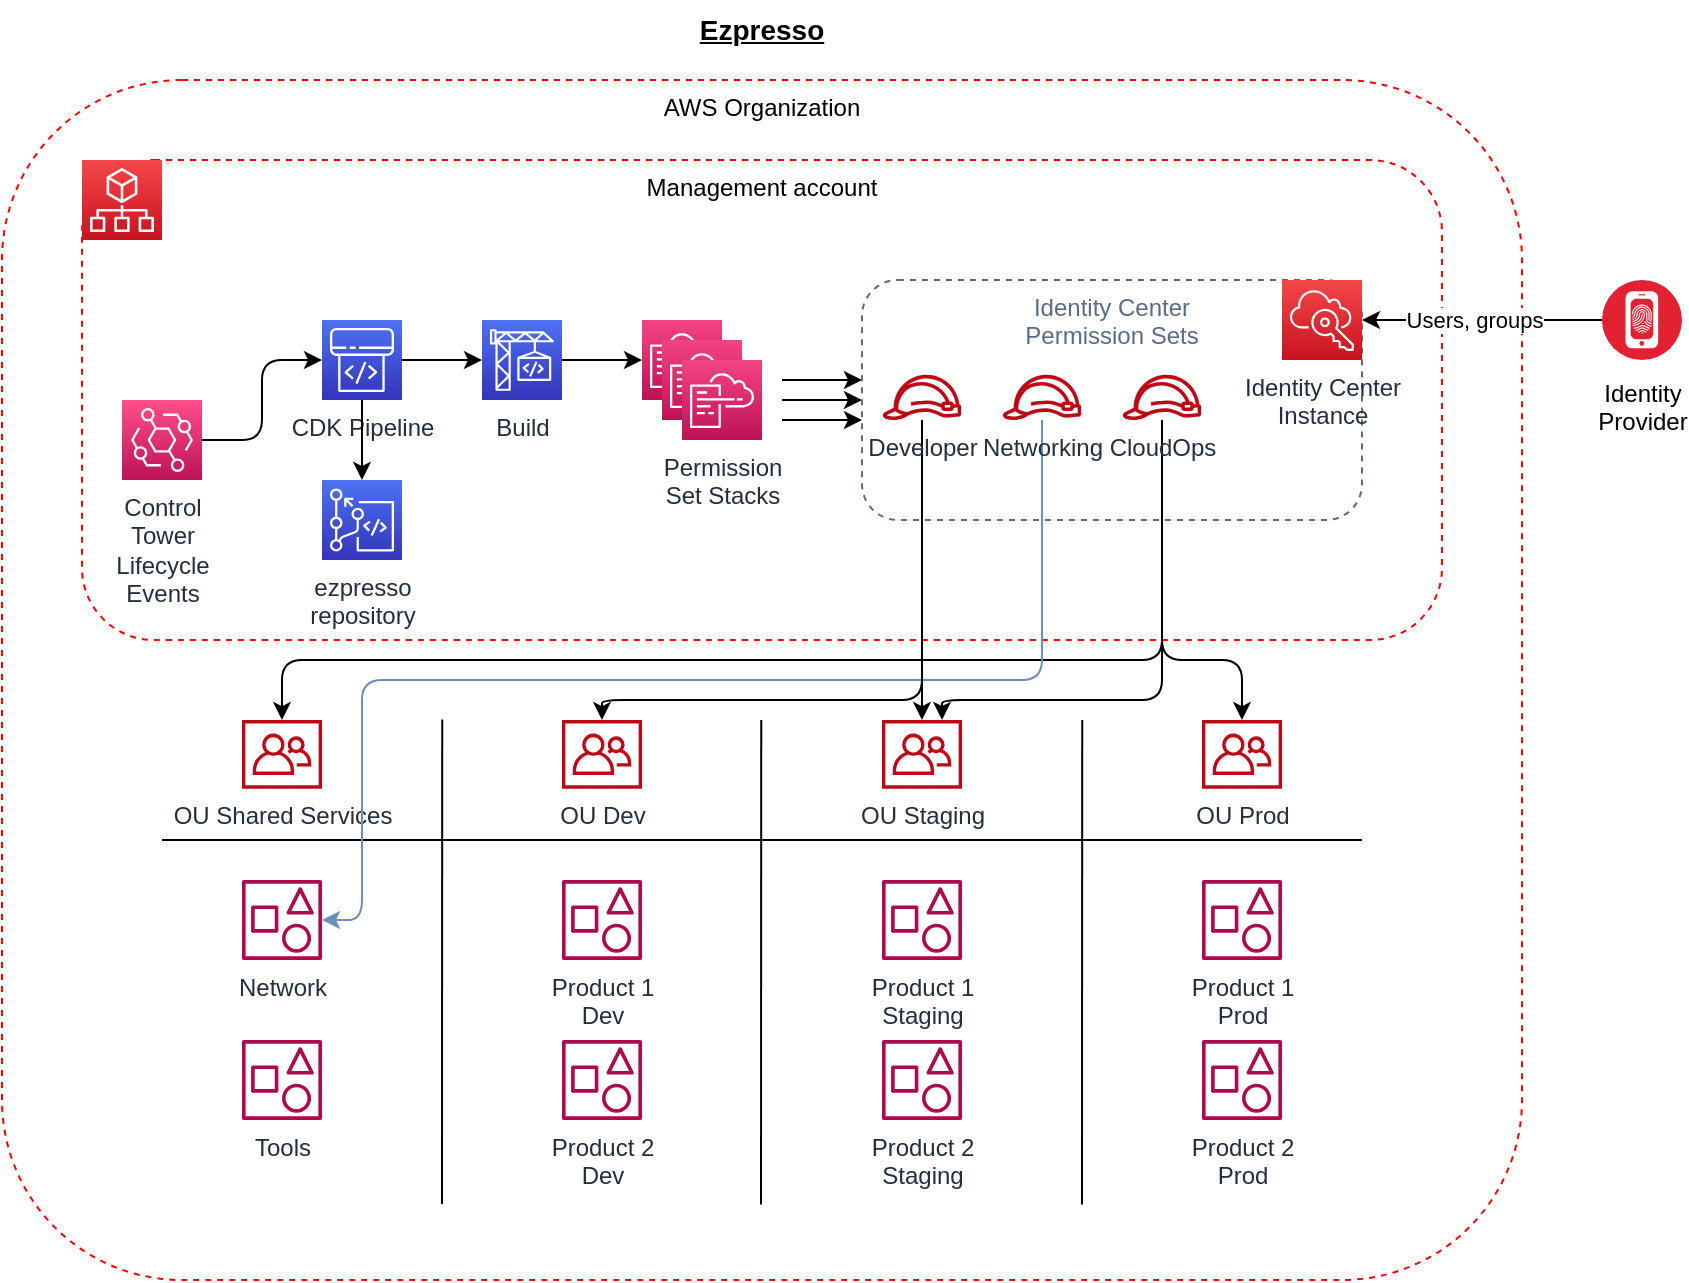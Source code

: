 <mxfile version="20.6.2" type="device"><diagram id="741Fw4_yGs4Cyn7YGLD2" name="Page-1"><mxGraphModel dx="858" dy="585" grid="1" gridSize="10" guides="1" tooltips="1" connect="1" arrows="1" fold="1" page="1" pageScale="1" pageWidth="1169" pageHeight="827" math="0" shadow="0"><root><mxCell id="0"/><mxCell id="1" parent="0"/><mxCell id="DimGu2IpS-imPaeZoyhY-5" value="AWS Organization" style="fillColor=none;strokeColor=#FF0000;dashed=1;verticalAlign=top;fontStyle=0;rounded=1;glass=0;" parent="1" vertex="1"><mxGeometry x="280" y="160" width="760" height="600" as="geometry"/></mxCell><mxCell id="DimGu2IpS-imPaeZoyhY-3" value="OU Dev" style="sketch=0;outlineConnect=0;fontColor=#232F3E;gradientColor=none;fillColor=#BF0816;strokeColor=none;dashed=0;verticalLabelPosition=bottom;verticalAlign=top;align=center;html=1;fontSize=12;fontStyle=0;aspect=fixed;pointerEvents=1;shape=mxgraph.aws4.organizations_organizational_unit;" parent="1" vertex="1"><mxGeometry x="560" y="480" width="40" height="34.36" as="geometry"/></mxCell><mxCell id="DimGu2IpS-imPaeZoyhY-6" value="Management account" style="fillColor=none;strokeColor=#FF0000;dashed=1;verticalAlign=top;fontStyle=0;rounded=1;" parent="1" vertex="1"><mxGeometry x="320" y="200" width="680" height="240" as="geometry"/></mxCell><mxCell id="DimGu2IpS-imPaeZoyhY-4" value="" style="sketch=0;points=[[0,0,0],[0.25,0,0],[0.5,0,0],[0.75,0,0],[1,0,0],[0,1,0],[0.25,1,0],[0.5,1,0],[0.75,1,0],[1,1,0],[0,0.25,0],[0,0.5,0],[0,0.75,0],[1,0.25,0],[1,0.5,0],[1,0.75,0]];outlineConnect=0;fontColor=#232F3E;gradientColor=#F54749;gradientDirection=north;fillColor=#C7131F;strokeColor=#ffffff;dashed=0;verticalLabelPosition=middle;verticalAlign=middle;align=left;html=1;fontSize=12;fontStyle=0;aspect=fixed;shape=mxgraph.aws4.resourceIcon;resIcon=mxgraph.aws4.organizations;labelPosition=right;" parent="1" vertex="1"><mxGeometry x="320" y="200" width="40" height="40" as="geometry"/></mxCell><mxCell id="DimGu2IpS-imPaeZoyhY-7" value="ezpresso&lt;br&gt;repository" style="sketch=0;points=[[0,0,0],[0.25,0,0],[0.5,0,0],[0.75,0,0],[1,0,0],[0,1,0],[0.25,1,0],[0.5,1,0],[0.75,1,0],[1,1,0],[0,0.25,0],[0,0.5,0],[0,0.75,0],[1,0.25,0],[1,0.5,0],[1,0.75,0]];outlineConnect=0;fontColor=#232F3E;gradientColor=#4D72F3;gradientDirection=north;fillColor=#3334B9;strokeColor=#ffffff;dashed=0;verticalLabelPosition=bottom;verticalAlign=top;align=center;html=1;fontSize=12;fontStyle=0;aspect=fixed;shape=mxgraph.aws4.resourceIcon;resIcon=mxgraph.aws4.codecommit;" parent="1" vertex="1"><mxGeometry x="440" y="360" width="40" height="40" as="geometry"/></mxCell><mxCell id="DimGu2IpS-imPaeZoyhY-10" value="CDK Pipeline" style="sketch=0;points=[[0,0,0],[0.25,0,0],[0.5,0,0],[0.75,0,0],[1,0,0],[0,1,0],[0.25,1,0],[0.5,1,0],[0.75,1,0],[1,1,0],[0,0.25,0],[0,0.5,0],[0,0.75,0],[1,0.25,0],[1,0.5,0],[1,0.75,0]];outlineConnect=0;fontColor=#232F3E;gradientColor=#4D72F3;gradientDirection=north;fillColor=#3334B9;strokeColor=#ffffff;dashed=0;verticalLabelPosition=bottom;verticalAlign=top;align=center;html=1;fontSize=12;fontStyle=0;aspect=fixed;shape=mxgraph.aws4.resourceIcon;resIcon=mxgraph.aws4.codepipeline;" parent="1" vertex="1"><mxGeometry x="440" y="280" width="40" height="40" as="geometry"/></mxCell><mxCell id="DimGu2IpS-imPaeZoyhY-11" value="Control&lt;br&gt;Tower&lt;br&gt;Lifecycle&lt;br&gt;Events" style="sketch=0;points=[[0,0,0],[0.25,0,0],[0.5,0,0],[0.75,0,0],[1,0,0],[0,1,0],[0.25,1,0],[0.5,1,0],[0.75,1,0],[1,1,0],[0,0.25,0],[0,0.5,0],[0,0.75,0],[1,0.25,0],[1,0.5,0],[1,0.75,0]];outlineConnect=0;fontColor=#232F3E;gradientColor=#FF4F8B;gradientDirection=north;fillColor=#BC1356;strokeColor=#ffffff;dashed=0;verticalLabelPosition=bottom;verticalAlign=top;align=center;html=1;fontSize=12;fontStyle=0;aspect=fixed;shape=mxgraph.aws4.resourceIcon;resIcon=mxgraph.aws4.eventbridge;" parent="1" vertex="1"><mxGeometry x="340" y="320" width="40" height="40" as="geometry"/></mxCell><mxCell id="DimGu2IpS-imPaeZoyhY-12" value="" style="endArrow=none;html=1;rounded=1;exitX=0.5;exitY=0;exitDx=0;exitDy=0;exitPerimeter=0;entryX=0.5;entryY=1;entryDx=0;entryDy=0;entryPerimeter=0;endFill=0;startArrow=classic;startFill=1;" parent="1" source="DimGu2IpS-imPaeZoyhY-7" target="DimGu2IpS-imPaeZoyhY-10" edge="1"><mxGeometry width="50" height="50" relative="1" as="geometry"><mxPoint x="490" y="640" as="sourcePoint"/><mxPoint x="540" y="590" as="targetPoint"/><Array as="points"/></mxGeometry></mxCell><mxCell id="DimGu2IpS-imPaeZoyhY-13" value="" style="endArrow=classic;html=1;rounded=1;exitX=1;exitY=0.5;exitDx=0;exitDy=0;exitPerimeter=0;entryX=0;entryY=0.5;entryDx=0;entryDy=0;entryPerimeter=0;" parent="1" source="DimGu2IpS-imPaeZoyhY-11" target="DimGu2IpS-imPaeZoyhY-10" edge="1"><mxGeometry width="50" height="50" relative="1" as="geometry"><mxPoint x="460" y="620" as="sourcePoint"/><mxPoint x="510" y="570" as="targetPoint"/><Array as="points"><mxPoint x="410" y="340"/><mxPoint x="410" y="300"/></Array></mxGeometry></mxCell><mxCell id="DimGu2IpS-imPaeZoyhY-14" value="" style="endArrow=classic;html=1;rounded=1;exitX=1;exitY=0.5;exitDx=0;exitDy=0;exitPerimeter=0;entryX=0;entryY=0.5;entryDx=0;entryDy=0;entryPerimeter=0;" parent="1" source="DimGu2IpS-imPaeZoyhY-10" target="DimGu2IpS-imPaeZoyhY-15" edge="1"><mxGeometry width="50" height="50" relative="1" as="geometry"><mxPoint x="560" y="590" as="sourcePoint"/><mxPoint x="610" y="540" as="targetPoint"/></mxGeometry></mxCell><mxCell id="DimGu2IpS-imPaeZoyhY-15" value="Build" style="sketch=0;points=[[0,0,0],[0.25,0,0],[0.5,0,0],[0.75,0,0],[1,0,0],[0,1,0],[0.25,1,0],[0.5,1,0],[0.75,1,0],[1,1,0],[0,0.25,0],[0,0.5,0],[0,0.75,0],[1,0.25,0],[1,0.5,0],[1,0.75,0]];outlineConnect=0;fontColor=#232F3E;gradientColor=#4D72F3;gradientDirection=north;fillColor=#3334B9;strokeColor=#ffffff;dashed=0;verticalLabelPosition=bottom;verticalAlign=top;align=center;html=1;fontSize=12;fontStyle=0;aspect=fixed;shape=mxgraph.aws4.resourceIcon;resIcon=mxgraph.aws4.codebuild;" parent="1" vertex="1"><mxGeometry x="520" y="280" width="40" height="40" as="geometry"/></mxCell><mxCell id="DimGu2IpS-imPaeZoyhY-16" value="OU Shared Services" style="sketch=0;outlineConnect=0;fontColor=#232F3E;gradientColor=none;fillColor=#BF0816;strokeColor=none;dashed=0;verticalLabelPosition=bottom;verticalAlign=top;align=center;html=1;fontSize=12;fontStyle=0;aspect=fixed;pointerEvents=1;shape=mxgraph.aws4.organizations_organizational_unit;" parent="1" vertex="1"><mxGeometry x="400" y="480" width="40" height="34.36" as="geometry"/></mxCell><mxCell id="DimGu2IpS-imPaeZoyhY-17" value="OU Staging" style="sketch=0;outlineConnect=0;fontColor=#232F3E;gradientColor=none;fillColor=#BF0816;strokeColor=none;dashed=0;verticalLabelPosition=bottom;verticalAlign=top;align=center;html=1;fontSize=12;fontStyle=0;aspect=fixed;pointerEvents=1;shape=mxgraph.aws4.organizations_organizational_unit;" parent="1" vertex="1"><mxGeometry x="720" y="480" width="40" height="34.36" as="geometry"/></mxCell><mxCell id="DimGu2IpS-imPaeZoyhY-18" value="OU Prod" style="sketch=0;outlineConnect=0;fontColor=#232F3E;gradientColor=none;fillColor=#BF0816;strokeColor=none;dashed=0;verticalLabelPosition=bottom;verticalAlign=top;align=center;html=1;fontSize=12;fontStyle=0;aspect=fixed;pointerEvents=1;shape=mxgraph.aws4.organizations_organizational_unit;" parent="1" vertex="1"><mxGeometry x="880" y="480" width="40" height="34.36" as="geometry"/></mxCell><mxCell id="DimGu2IpS-imPaeZoyhY-19" value="" style="sketch=0;points=[[0,0,0],[0.25,0,0],[0.5,0,0],[0.75,0,0],[1,0,0],[0,1,0],[0.25,1,0],[0.5,1,0],[0.75,1,0],[1,1,0],[0,0.25,0],[0,0.5,0],[0,0.75,0],[1,0.25,0],[1,0.5,0],[1,0.75,0]];points=[[0,0,0],[0.25,0,0],[0.5,0,0],[0.75,0,0],[1,0,0],[0,1,0],[0.25,1,0],[0.5,1,0],[0.75,1,0],[1,1,0],[0,0.25,0],[0,0.5,0],[0,0.75,0],[1,0.25,0],[1,0.5,0],[1,0.75,0]];outlineConnect=0;fontColor=#232F3E;gradientColor=#F34482;gradientDirection=north;fillColor=#BC1356;strokeColor=#ffffff;dashed=0;verticalLabelPosition=bottom;verticalAlign=top;align=center;html=1;fontSize=12;fontStyle=0;aspect=fixed;shape=mxgraph.aws4.resourceIcon;resIcon=mxgraph.aws4.cloudformation;rounded=1;glass=0;" parent="1" vertex="1"><mxGeometry x="600" y="280" width="40" height="40" as="geometry"/></mxCell><mxCell id="DimGu2IpS-imPaeZoyhY-21" value="" style="sketch=0;points=[[0,0,0],[0.25,0,0],[0.5,0,0],[0.75,0,0],[1,0,0],[0,1,0],[0.25,1,0],[0.5,1,0],[0.75,1,0],[1,1,0],[0,0.25,0],[0,0.5,0],[0,0.75,0],[1,0.25,0],[1,0.5,0],[1,0.75,0]];points=[[0,0,0],[0.25,0,0],[0.5,0,0],[0.75,0,0],[1,0,0],[0,1,0],[0.25,1,0],[0.5,1,0],[0.75,1,0],[1,1,0],[0,0.25,0],[0,0.5,0],[0,0.75,0],[1,0.25,0],[1,0.5,0],[1,0.75,0]];outlineConnect=0;fontColor=#232F3E;gradientColor=#F34482;gradientDirection=north;fillColor=#BC1356;strokeColor=#ffffff;dashed=0;verticalLabelPosition=bottom;verticalAlign=top;align=center;html=1;fontSize=12;fontStyle=0;aspect=fixed;shape=mxgraph.aws4.resourceIcon;resIcon=mxgraph.aws4.cloudformation;rounded=1;glass=0;" parent="1" vertex="1"><mxGeometry x="610" y="290" width="40" height="40" as="geometry"/></mxCell><mxCell id="DimGu2IpS-imPaeZoyhY-20" value="Permission&lt;br&gt;Set Stacks" style="sketch=0;points=[[0,0,0],[0.25,0,0],[0.5,0,0],[0.75,0,0],[1,0,0],[0,1,0],[0.25,1,0],[0.5,1,0],[0.75,1,0],[1,1,0],[0,0.25,0],[0,0.5,0],[0,0.75,0],[1,0.25,0],[1,0.5,0],[1,0.75,0]];points=[[0,0,0],[0.25,0,0],[0.5,0,0],[0.75,0,0],[1,0,0],[0,1,0],[0.25,1,0],[0.5,1,0],[0.75,1,0],[1,1,0],[0,0.25,0],[0,0.5,0],[0,0.75,0],[1,0.25,0],[1,0.5,0],[1,0.75,0]];outlineConnect=0;fontColor=#232F3E;gradientColor=#F34482;gradientDirection=north;fillColor=#BC1356;strokeColor=#ffffff;dashed=0;verticalLabelPosition=bottom;verticalAlign=top;align=center;html=1;fontSize=12;fontStyle=0;aspect=fixed;shape=mxgraph.aws4.resourceIcon;resIcon=mxgraph.aws4.cloudformation;rounded=1;glass=0;" parent="1" vertex="1"><mxGeometry x="620" y="300" width="40" height="40" as="geometry"/></mxCell><mxCell id="DimGu2IpS-imPaeZoyhY-24" value="" style="endArrow=classic;html=1;rounded=1;exitX=1;exitY=0.5;exitDx=0;exitDy=0;exitPerimeter=0;entryX=0;entryY=0.5;entryDx=0;entryDy=0;entryPerimeter=0;" parent="1" source="DimGu2IpS-imPaeZoyhY-15" target="DimGu2IpS-imPaeZoyhY-19" edge="1"><mxGeometry width="50" height="50" relative="1" as="geometry"><mxPoint x="570" y="640" as="sourcePoint"/><mxPoint x="620" y="590" as="targetPoint"/></mxGeometry></mxCell><mxCell id="DimGu2IpS-imPaeZoyhY-29" value="Identity&lt;br&gt;Provider" style="aspect=fixed;perimeter=ellipsePerimeter;html=1;align=center;shadow=0;dashed=0;fontColor=#000000;labelBackgroundColor=#ffffff;fontSize=12;spacingTop=3;image;image=img/lib/ibm/security/identity_provider.svg;rounded=1;glass=0;strokeColor=#FF0000;fillColor=none;" parent="1" vertex="1"><mxGeometry x="1080" y="260" width="40" height="40" as="geometry"/></mxCell><mxCell id="DimGu2IpS-imPaeZoyhY-30" value="" style="endArrow=classic;html=1;rounded=1;fontColor=#000000;" parent="1" edge="1"><mxGeometry width="50" height="50" relative="1" as="geometry"><mxPoint x="670" y="310" as="sourcePoint"/><mxPoint x="710" y="310" as="targetPoint"/></mxGeometry></mxCell><mxCell id="DimGu2IpS-imPaeZoyhY-31" value="" style="endArrow=classic;html=1;rounded=1;fontColor=#000000;" parent="1" edge="1"><mxGeometry width="50" height="50" relative="1" as="geometry"><mxPoint x="670" y="320" as="sourcePoint"/><mxPoint x="710" y="320" as="targetPoint"/></mxGeometry></mxCell><mxCell id="DimGu2IpS-imPaeZoyhY-32" value="" style="endArrow=classic;html=1;rounded=1;fontColor=#000000;" parent="1" edge="1"><mxGeometry width="50" height="50" relative="1" as="geometry"><mxPoint x="670" y="330" as="sourcePoint"/><mxPoint x="710" y="330" as="targetPoint"/></mxGeometry></mxCell><mxCell id="DimGu2IpS-imPaeZoyhY-35" value="" style="endArrow=classic;html=1;rounded=1;fontColor=#000000;entryX=1;entryY=0.5;entryDx=0;entryDy=0;entryPerimeter=0;exitX=0;exitY=0.5;exitDx=0;exitDy=0;" parent="1" source="DimGu2IpS-imPaeZoyhY-29" target="DimGu2IpS-imPaeZoyhY-26" edge="1"><mxGeometry width="50" height="50" relative="1" as="geometry"><mxPoint x="1050" y="640" as="sourcePoint"/><mxPoint x="1100" y="590" as="targetPoint"/></mxGeometry></mxCell><mxCell id="DimGu2IpS-imPaeZoyhY-36" value="Users, groups" style="edgeLabel;html=1;align=center;verticalAlign=middle;resizable=0;points=[];fontColor=#000000;" parent="DimGu2IpS-imPaeZoyhY-35" vertex="1" connectable="0"><mxGeometry x="0.47" y="-2" relative="1" as="geometry"><mxPoint x="24" y="2" as="offset"/></mxGeometry></mxCell><mxCell id="DimGu2IpS-imPaeZoyhY-37" value="Network" style="sketch=0;outlineConnect=0;fontColor=#232F3E;gradientColor=none;fillColor=#B0084D;strokeColor=none;dashed=0;verticalLabelPosition=bottom;verticalAlign=top;align=center;html=1;fontSize=12;fontStyle=0;aspect=fixed;pointerEvents=1;shape=mxgraph.aws4.organizations_account2;rounded=1;glass=0;" parent="1" vertex="1"><mxGeometry x="400" y="560" width="40" height="40" as="geometry"/></mxCell><mxCell id="DimGu2IpS-imPaeZoyhY-38" value="Tools" style="sketch=0;outlineConnect=0;fontColor=#232F3E;gradientColor=none;fillColor=#B0084D;strokeColor=none;dashed=0;verticalLabelPosition=bottom;verticalAlign=top;align=center;html=1;fontSize=12;fontStyle=0;aspect=fixed;pointerEvents=1;shape=mxgraph.aws4.organizations_account2;rounded=1;glass=0;" parent="1" vertex="1"><mxGeometry x="400" y="640" width="40" height="40" as="geometry"/></mxCell><mxCell id="DimGu2IpS-imPaeZoyhY-39" value="Product 1&lt;br&gt;Dev" style="sketch=0;outlineConnect=0;fontColor=#232F3E;gradientColor=none;fillColor=#B0084D;strokeColor=none;dashed=0;verticalLabelPosition=bottom;verticalAlign=top;align=center;html=1;fontSize=12;fontStyle=0;aspect=fixed;pointerEvents=1;shape=mxgraph.aws4.organizations_account2;rounded=1;glass=0;" parent="1" vertex="1"><mxGeometry x="560" y="560" width="40" height="40" as="geometry"/></mxCell><mxCell id="DimGu2IpS-imPaeZoyhY-40" value="Product 2&lt;br&gt;Dev" style="sketch=0;outlineConnect=0;fontColor=#232F3E;gradientColor=none;fillColor=#B0084D;strokeColor=none;dashed=0;verticalLabelPosition=bottom;verticalAlign=top;align=center;html=1;fontSize=12;fontStyle=0;aspect=fixed;pointerEvents=1;shape=mxgraph.aws4.organizations_account2;rounded=1;glass=0;" parent="1" vertex="1"><mxGeometry x="560" y="640" width="40" height="40" as="geometry"/></mxCell><mxCell id="DimGu2IpS-imPaeZoyhY-41" value="Product 1&lt;br&gt;Staging&lt;br&gt;" style="sketch=0;outlineConnect=0;fontColor=#232F3E;gradientColor=none;fillColor=#B0084D;strokeColor=none;dashed=0;verticalLabelPosition=bottom;verticalAlign=top;align=center;html=1;fontSize=12;fontStyle=0;aspect=fixed;pointerEvents=1;shape=mxgraph.aws4.organizations_account2;rounded=1;glass=0;" parent="1" vertex="1"><mxGeometry x="720" y="560" width="40" height="40" as="geometry"/></mxCell><mxCell id="DimGu2IpS-imPaeZoyhY-42" value="Product 2&lt;br&gt;Staging" style="sketch=0;outlineConnect=0;fontColor=#232F3E;gradientColor=none;fillColor=#B0084D;strokeColor=none;dashed=0;verticalLabelPosition=bottom;verticalAlign=top;align=center;html=1;fontSize=12;fontStyle=0;aspect=fixed;pointerEvents=1;shape=mxgraph.aws4.organizations_account2;rounded=1;glass=0;" parent="1" vertex="1"><mxGeometry x="720" y="640" width="40" height="40" as="geometry"/></mxCell><mxCell id="DimGu2IpS-imPaeZoyhY-43" value="Product 1&lt;br&gt;Prod" style="sketch=0;outlineConnect=0;fontColor=#232F3E;gradientColor=none;fillColor=#B0084D;strokeColor=none;dashed=0;verticalLabelPosition=bottom;verticalAlign=top;align=center;html=1;fontSize=12;fontStyle=0;aspect=fixed;pointerEvents=1;shape=mxgraph.aws4.organizations_account2;rounded=1;glass=0;" parent="1" vertex="1"><mxGeometry x="880" y="560" width="40" height="40" as="geometry"/></mxCell><mxCell id="DimGu2IpS-imPaeZoyhY-44" value="Product 2&lt;br&gt;Prod" style="sketch=0;outlineConnect=0;fontColor=#232F3E;gradientColor=none;fillColor=#B0084D;strokeColor=none;dashed=0;verticalLabelPosition=bottom;verticalAlign=top;align=center;html=1;fontSize=12;fontStyle=0;aspect=fixed;pointerEvents=1;shape=mxgraph.aws4.organizations_account2;rounded=1;glass=0;" parent="1" vertex="1"><mxGeometry x="880" y="640" width="40" height="40" as="geometry"/></mxCell><mxCell id="DimGu2IpS-imPaeZoyhY-45" value="" style="endArrow=classic;html=1;rounded=1;fontColor=#000000;" parent="1" source="DimGu2IpS-imPaeZoyhY-34" target="DimGu2IpS-imPaeZoyhY-18" edge="1"><mxGeometry width="50" height="50" relative="1" as="geometry"><mxPoint x="1070" y="730" as="sourcePoint"/><mxPoint x="1120" y="680" as="targetPoint"/><Array as="points"><mxPoint x="860" y="400"/><mxPoint x="860" y="450"/><mxPoint x="900" y="450"/></Array></mxGeometry></mxCell><mxCell id="DimGu2IpS-imPaeZoyhY-46" value="" style="endArrow=classic;html=1;rounded=1;fontColor=#000000;" parent="1" source="DimGu2IpS-imPaeZoyhY-34" target="DimGu2IpS-imPaeZoyhY-16" edge="1"><mxGeometry width="50" height="50" relative="1" as="geometry"><mxPoint x="1050" y="600" as="sourcePoint"/><mxPoint x="1100" y="550" as="targetPoint"/><Array as="points"><mxPoint x="860" y="450"/><mxPoint x="420" y="450"/></Array></mxGeometry></mxCell><mxCell id="DimGu2IpS-imPaeZoyhY-47" value="" style="endArrow=none;html=1;rounded=1;fontColor=#000000;entryX=0.237;entryY=0.533;entryDx=0;entryDy=0;entryPerimeter=0;" parent="1" edge="1"><mxGeometry width="50" height="50" relative="1" as="geometry"><mxPoint x="500" y="722" as="sourcePoint"/><mxPoint x="500.12" y="479.8" as="targetPoint"/></mxGeometry></mxCell><mxCell id="DimGu2IpS-imPaeZoyhY-48" value="" style="endArrow=none;html=1;rounded=1;fontColor=#000000;entryX=0.237;entryY=0.533;entryDx=0;entryDy=0;entryPerimeter=0;" parent="1" edge="1"><mxGeometry width="50" height="50" relative="1" as="geometry"><mxPoint x="659.5" y="722.2" as="sourcePoint"/><mxPoint x="659.62" y="480.0" as="targetPoint"/></mxGeometry></mxCell><mxCell id="DimGu2IpS-imPaeZoyhY-49" value="" style="endArrow=none;html=1;rounded=1;fontColor=#000000;entryX=0.237;entryY=0.533;entryDx=0;entryDy=0;entryPerimeter=0;" parent="1" edge="1"><mxGeometry width="50" height="50" relative="1" as="geometry"><mxPoint x="820" y="722.2" as="sourcePoint"/><mxPoint x="820.12" y="480" as="targetPoint"/></mxGeometry></mxCell><mxCell id="DimGu2IpS-imPaeZoyhY-50" value="" style="endArrow=none;html=1;rounded=1;fontColor=#000000;" parent="1" edge="1"><mxGeometry width="50" height="50" relative="1" as="geometry"><mxPoint x="360" y="540" as="sourcePoint"/><mxPoint x="960" y="540" as="targetPoint"/></mxGeometry></mxCell><mxCell id="DimGu2IpS-imPaeZoyhY-52" value="" style="endArrow=classic;html=1;rounded=1;fontColor=#000000;fillColor=#dae8fc;strokeColor=#6c8ebf;" parent="1" source="DimGu2IpS-imPaeZoyhY-51" target="DimGu2IpS-imPaeZoyhY-37" edge="1"><mxGeometry width="50" height="50" relative="1" as="geometry"><mxPoint x="100" y="720" as="sourcePoint"/><mxPoint x="150" y="670" as="targetPoint"/><Array as="points"><mxPoint x="800" y="460"/><mxPoint x="460" y="460"/><mxPoint x="460" y="580"/></Array></mxGeometry></mxCell><mxCell id="DimGu2IpS-imPaeZoyhY-54" value="" style="endArrow=classic;html=1;rounded=1;fontColor=#000000;" parent="1" source="DimGu2IpS-imPaeZoyhY-33" target="DimGu2IpS-imPaeZoyhY-3" edge="1"><mxGeometry width="50" height="50" relative="1" as="geometry"><mxPoint x="180" y="700" as="sourcePoint"/><mxPoint x="230" y="650" as="targetPoint"/><Array as="points"><mxPoint x="740" y="470"/><mxPoint x="580" y="470"/></Array></mxGeometry></mxCell><mxCell id="DimGu2IpS-imPaeZoyhY-55" value="" style="endArrow=classic;html=1;rounded=1;fontColor=#000000;" parent="1" source="DimGu2IpS-imPaeZoyhY-33" target="DimGu2IpS-imPaeZoyhY-17" edge="1"><mxGeometry width="50" height="50" relative="1" as="geometry"><mxPoint x="120" y="740" as="sourcePoint"/><mxPoint x="170" y="690" as="targetPoint"/><Array as="points"><mxPoint x="740" y="470"/></Array></mxGeometry></mxCell><mxCell id="DimGu2IpS-imPaeZoyhY-56" value="" style="endArrow=classic;html=1;rounded=1;fontColor=#000000;exitX=0.5;exitY=1;exitDx=0;exitDy=0;exitPerimeter=0;" parent="1" source="DimGu2IpS-imPaeZoyhY-34" edge="1"><mxGeometry width="50" height="50" relative="1" as="geometry"><mxPoint x="960" y="570" as="sourcePoint"/><mxPoint x="750" y="480" as="targetPoint"/><Array as="points"><mxPoint x="860" y="470"/><mxPoint x="750" y="470"/></Array></mxGeometry></mxCell><mxCell id="DimGu2IpS-imPaeZoyhY-57" value="Identity Center&#10;Permission Sets" style="fillColor=none;strokeColor=#5A6C86;dashed=1;verticalAlign=top;fontStyle=0;fontColor=#5A6C86;rounded=1;glass=0;" parent="1" vertex="1"><mxGeometry x="710" y="260" width="250" height="120" as="geometry"/></mxCell><mxCell id="DimGu2IpS-imPaeZoyhY-33" value="Developer" style="sketch=0;outlineConnect=0;fontColor=#232F3E;gradientColor=none;fillColor=#BF0816;strokeColor=none;dashed=0;verticalLabelPosition=bottom;verticalAlign=top;align=center;html=1;fontSize=12;fontStyle=0;aspect=fixed;pointerEvents=1;shape=mxgraph.aws4.role;rounded=1;glass=0;" parent="1" vertex="1"><mxGeometry x="720" y="307.43" width="40" height="22.57" as="geometry"/></mxCell><mxCell id="DimGu2IpS-imPaeZoyhY-34" value="CloudOps" style="sketch=0;outlineConnect=0;fontColor=#232F3E;gradientColor=none;fillColor=#BF0816;strokeColor=none;dashed=0;verticalLabelPosition=bottom;verticalAlign=top;align=center;html=1;fontSize=12;fontStyle=0;aspect=fixed;pointerEvents=1;shape=mxgraph.aws4.role;rounded=1;glass=0;" parent="1" vertex="1"><mxGeometry x="840" y="307.43" width="40" height="22.57" as="geometry"/></mxCell><mxCell id="DimGu2IpS-imPaeZoyhY-51" value="Networking" style="sketch=0;outlineConnect=0;fontColor=#232F3E;gradientColor=none;fillColor=#BF0816;strokeColor=none;dashed=0;verticalLabelPosition=bottom;verticalAlign=top;align=center;html=1;fontSize=12;fontStyle=0;aspect=fixed;pointerEvents=1;shape=mxgraph.aws4.role;rounded=1;glass=0;" parent="1" vertex="1"><mxGeometry x="780" y="307.43" width="40" height="22.57" as="geometry"/></mxCell><mxCell id="DimGu2IpS-imPaeZoyhY-26" value="Identity Center&lt;br&gt;Instance" style="sketch=0;points=[[0,0,0],[0.25,0,0],[0.5,0,0],[0.75,0,0],[1,0,0],[0,1,0],[0.25,1,0],[0.5,1,0],[0.75,1,0],[1,1,0],[0,0.25,0],[0,0.5,0],[0,0.75,0],[1,0.25,0],[1,0.5,0],[1,0.75,0]];outlineConnect=0;fontColor=#232F3E;gradientColor=#F54749;gradientDirection=north;fillColor=#C7131F;strokeColor=#ffffff;dashed=0;verticalLabelPosition=bottom;verticalAlign=top;align=center;html=1;fontSize=12;fontStyle=0;aspect=fixed;shape=mxgraph.aws4.resourceIcon;resIcon=mxgraph.aws4.single_sign_on;rounded=1;glass=0;" parent="1" vertex="1"><mxGeometry x="920" y="260" width="40" height="40" as="geometry"/></mxCell><mxCell id="DimGu2IpS-imPaeZoyhY-58" value="Ezpresso" style="text;html=1;strokeColor=none;fillColor=none;align=center;verticalAlign=middle;whiteSpace=wrap;rounded=0;glass=0;fontColor=#000000;fontStyle=5;fontSize=14;" parent="1" vertex="1"><mxGeometry x="580" y="120" width="160" height="30" as="geometry"/></mxCell></root></mxGraphModel></diagram></mxfile>